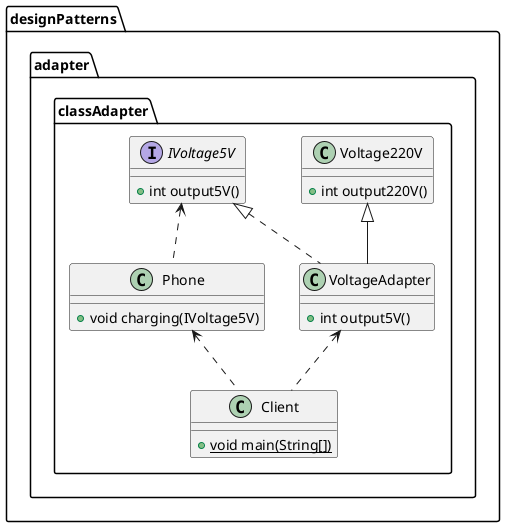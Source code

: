 @startuml
class designPatterns.adapter.classAdapter.Phone {
+ void charging(IVoltage5V)
}
class designPatterns.adapter.classAdapter.Voltage220V {
+ int output220V()
}
interface designPatterns.adapter.classAdapter.IVoltage5V {
+ int output5V()
}
class designPatterns.adapter.classAdapter.Client {
+ {static} void main(String[])
}
class designPatterns.adapter.classAdapter.VoltageAdapter {
+ int output5V()
}


designPatterns.adapter.classAdapter.IVoltage5V <|.. designPatterns.adapter.classAdapter.VoltageAdapter
designPatterns.adapter.classAdapter.Voltage220V <|-- designPatterns.adapter.classAdapter.VoltageAdapter
designPatterns.adapter.classAdapter.VoltageAdapter <.. designPatterns.adapter.classAdapter.Client
designPatterns.adapter.classAdapter.Phone <.. designPatterns.adapter.classAdapter.Client
designPatterns.adapter.classAdapter.IVoltage5V <.. designPatterns.adapter.classAdapter.Phone
@enduml